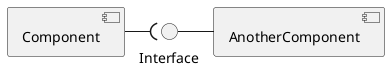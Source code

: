 @startuml
skinparam classAttributeIconSize 0

[Component] -right-( Interface
[AnotherComponent] -left- Interface
@enduml
